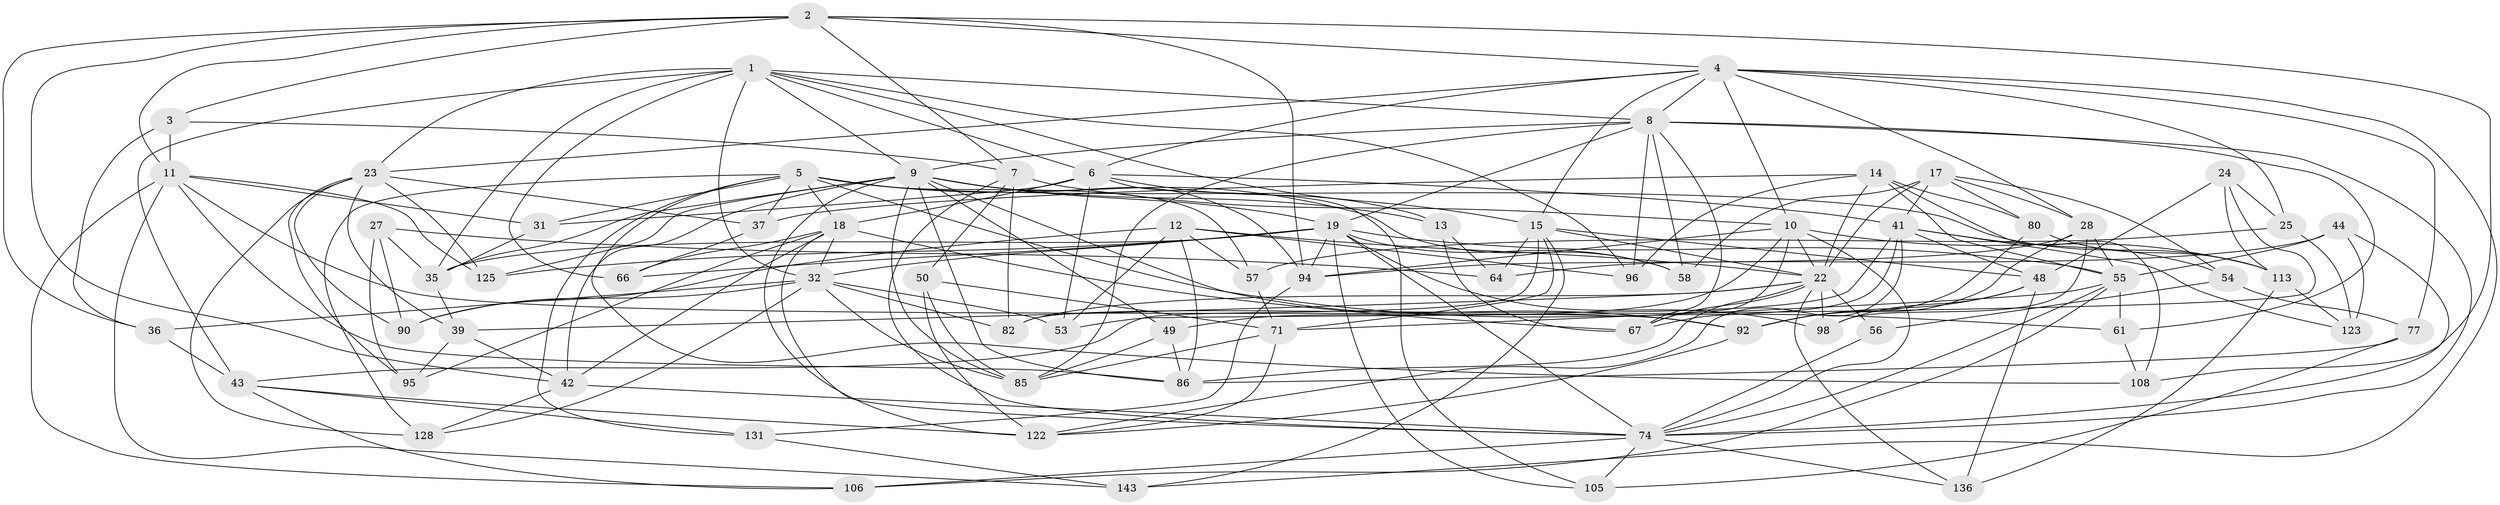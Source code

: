 // original degree distribution, {4: 1.0}
// Generated by graph-tools (version 1.1) at 2025/16/03/09/25 04:16:35]
// undirected, 71 vertices, 208 edges
graph export_dot {
graph [start="1"]
  node [color=gray90,style=filled];
  1 [super="+91+107+62"];
  2 [super="+59+109"];
  3;
  4 [super="+140+110"];
  5 [super="+134+20"];
  6 [super="+33+65"];
  7 [super="+135"];
  8 [super="+34+29"];
  9 [super="+16+118"];
  10 [super="+88+45"];
  11 [super="+93+102"];
  12 [super="+139"];
  13;
  14 [super="+69"];
  15 [super="+38+132"];
  17 [super="+119"];
  18 [super="+72"];
  19 [super="+30+104+21"];
  22 [super="+130+51"];
  23 [super="+26+114"];
  24;
  25;
  27;
  28 [super="+97"];
  31;
  32 [super="+141+40"];
  35 [super="+81"];
  36;
  37;
  39 [super="+63"];
  41 [super="+46+117"];
  42 [super="+133"];
  43 [super="+78"];
  44;
  48 [super="+121+89"];
  49;
  50;
  53;
  54;
  55 [super="+124"];
  56;
  57;
  58;
  61;
  64;
  66;
  67 [super="+70"];
  71 [super="+116"];
  74 [super="+75+87+84"];
  77;
  80;
  82;
  85 [super="+100"];
  86 [super="+115"];
  90;
  92 [super="+111"];
  94 [super="+126"];
  95;
  96;
  98;
  105;
  106;
  108;
  113 [super="+120"];
  122 [super="+129"];
  123;
  125;
  128;
  131;
  136;
  143;
  1 -- 23;
  1 -- 96;
  1 -- 15;
  1 -- 9;
  1 -- 66;
  1 -- 6;
  1 -- 8;
  1 -- 35;
  1 -- 43;
  1 -- 32;
  2 -- 3;
  2 -- 42;
  2 -- 108;
  2 -- 36;
  2 -- 7;
  2 -- 11;
  2 -- 94;
  2 -- 4;
  3 -- 36;
  3 -- 11;
  3 -- 7;
  4 -- 25;
  4 -- 6;
  4 -- 10;
  4 -- 15;
  4 -- 23;
  4 -- 8;
  4 -- 77;
  4 -- 143;
  4 -- 28;
  5 -- 108;
  5 -- 128;
  5 -- 57;
  5 -- 37;
  5 -- 113;
  5 -- 18;
  5 -- 131;
  5 -- 58;
  5 -- 61;
  5 -- 31;
  6 -- 105;
  6 -- 41;
  6 -- 13;
  6 -- 53;
  6 -- 31;
  6 -- 18;
  7 -- 50;
  7 -- 82;
  7 -- 10;
  7 -- 74;
  8 -- 85;
  8 -- 58;
  8 -- 61;
  8 -- 19;
  8 -- 96;
  8 -- 67;
  8 -- 9;
  8 -- 74;
  9 -- 85;
  9 -- 42;
  9 -- 35;
  9 -- 92;
  9 -- 125;
  9 -- 94;
  9 -- 19 [weight=2];
  9 -- 13;
  9 -- 49;
  9 -- 122;
  9 -- 86;
  10 -- 22;
  10 -- 113;
  10 -- 94;
  10 -- 49;
  10 -- 67;
  10 -- 74;
  11 -- 106;
  11 -- 143;
  11 -- 31;
  11 -- 125;
  11 -- 92;
  11 -- 86;
  12 -- 22;
  12 -- 96;
  12 -- 57;
  12 -- 90;
  12 -- 53;
  12 -- 86;
  13 -- 64;
  13 -- 67;
  14 -- 37;
  14 -- 80;
  14 -- 96;
  14 -- 108;
  14 -- 55;
  14 -- 22;
  15 -- 64;
  15 -- 71;
  15 -- 143;
  15 -- 48;
  15 -- 43;
  15 -- 22;
  17 -- 54;
  17 -- 58;
  17 -- 80;
  17 -- 41;
  17 -- 22;
  17 -- 28;
  18 -- 42;
  18 -- 67;
  18 -- 32;
  18 -- 66;
  18 -- 74;
  18 -- 95;
  19 -- 125;
  19 -- 105;
  19 -- 55;
  19 -- 35;
  19 -- 66;
  19 -- 98;
  19 -- 58;
  19 -- 74;
  19 -- 94;
  19 -- 32 [weight=2];
  22 -- 86;
  22 -- 56 [weight=2];
  22 -- 67;
  22 -- 39 [weight=2];
  22 -- 98;
  22 -- 136;
  22 -- 82;
  23 -- 125;
  23 -- 37;
  23 -- 128;
  23 -- 95;
  23 -- 90;
  23 -- 39;
  24 -- 53;
  24 -- 113;
  24 -- 25;
  24 -- 48;
  25 -- 123;
  25 -- 57;
  27 -- 64;
  27 -- 90;
  27 -- 95;
  27 -- 35;
  28 -- 98;
  28 -- 55;
  28 -- 92;
  28 -- 94;
  31 -- 35;
  32 -- 128;
  32 -- 36;
  32 -- 82;
  32 -- 85;
  32 -- 53;
  32 -- 90;
  35 -- 39;
  36 -- 43;
  37 -- 66;
  39 -- 95;
  39 -- 42;
  41 -- 123;
  41 -- 67;
  41 -- 54;
  41 -- 82;
  41 -- 48;
  41 -- 122;
  42 -- 74;
  42 -- 128;
  43 -- 131;
  43 -- 106;
  43 -- 122;
  44 -- 64;
  44 -- 74;
  44 -- 55;
  44 -- 123;
  48 -- 98;
  48 -- 136;
  48 -- 92;
  49 -- 86;
  49 -- 85;
  50 -- 85;
  50 -- 71;
  50 -- 122;
  54 -- 77;
  54 -- 56;
  55 -- 74;
  55 -- 71;
  55 -- 106;
  55 -- 61;
  56 -- 74;
  57 -- 71;
  61 -- 108;
  71 -- 122;
  71 -- 85;
  74 -- 106;
  74 -- 136;
  74 -- 105;
  77 -- 105;
  77 -- 86;
  80 -- 113;
  80 -- 92;
  92 -- 122;
  94 -- 131;
  113 -- 136;
  113 -- 123;
  131 -- 143;
}
